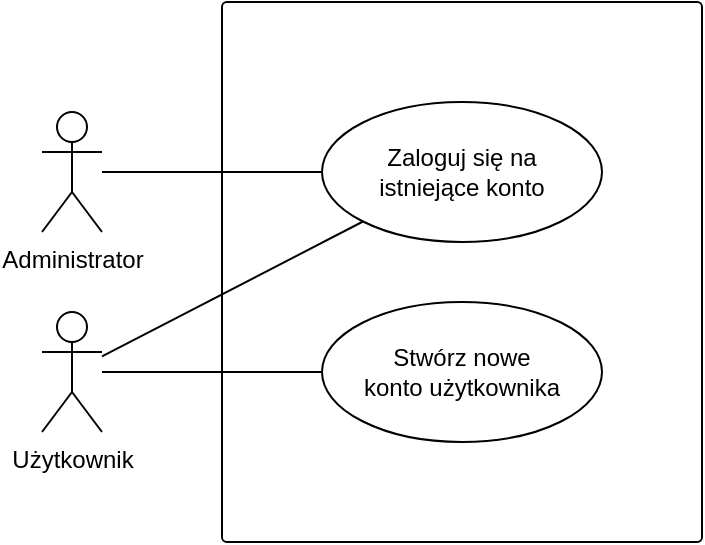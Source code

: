 <mxfile version="20.7.4" type="device"><diagram id="MqUbWJepi4JlsoaI1LQ6" name="Strona-1"><mxGraphModel dx="1418" dy="838" grid="1" gridSize="10" guides="1" tooltips="1" connect="1" arrows="1" fold="1" page="1" pageScale="1" pageWidth="827" pageHeight="1169" math="0" shadow="0"><root><mxCell id="0"/><mxCell id="1" parent="0"/><mxCell id="80bDRm9kH-g45AXy_R-p-2" value="" style="rounded=1;whiteSpace=wrap;html=1;arcSize=1;shadow=0;strokeColor=default;gradientColor=none;" parent="1" vertex="1"><mxGeometry x="250" y="260" width="240" height="270" as="geometry"/></mxCell><mxCell id="8e3v9aqNxEUCa0E9LKES-1" style="rounded=0;orthogonalLoop=1;jettySize=auto;html=1;entryX=0;entryY=0.5;entryDx=0;entryDy=0;endArrow=none;endFill=0;" edge="1" parent="1" source="80bDRm9kH-g45AXy_R-p-6" target="80bDRm9kH-g45AXy_R-p-9"><mxGeometry relative="1" as="geometry"/></mxCell><mxCell id="8e3v9aqNxEUCa0E9LKES-2" style="rounded=0;orthogonalLoop=1;jettySize=auto;html=1;entryX=0;entryY=1;entryDx=0;entryDy=0;endArrow=none;endFill=0;" edge="1" parent="1" source="80bDRm9kH-g45AXy_R-p-6" target="80bDRm9kH-g45AXy_R-p-14"><mxGeometry relative="1" as="geometry"/></mxCell><mxCell id="80bDRm9kH-g45AXy_R-p-6" value="Użytkownik" style="shape=umlActor;verticalLabelPosition=bottom;verticalAlign=top;html=1;" parent="1" vertex="1"><mxGeometry x="160" y="415" width="30" height="60" as="geometry"/></mxCell><mxCell id="80bDRm9kH-g45AXy_R-p-9" value="Stwórz nowe &lt;br&gt;konto użytkownika" style="ellipse;whiteSpace=wrap;html=1;" parent="1" vertex="1"><mxGeometry x="300" y="410" width="140" height="70" as="geometry"/></mxCell><mxCell id="80bDRm9kH-g45AXy_R-p-14" value="Zaloguj się na &lt;br&gt;istniejące konto" style="ellipse;whiteSpace=wrap;html=1;" parent="1" vertex="1"><mxGeometry x="300" y="310" width="140" height="70" as="geometry"/></mxCell><mxCell id="80bDRm9kH-g45AXy_R-p-19" style="rounded=0;orthogonalLoop=1;jettySize=auto;html=1;entryX=0;entryY=0.5;entryDx=0;entryDy=0;endArrow=none;endFill=0;" parent="1" source="80bDRm9kH-g45AXy_R-p-17" target="80bDRm9kH-g45AXy_R-p-14" edge="1"><mxGeometry relative="1" as="geometry"><mxPoint x="290.503" y="459.749" as="targetPoint"/></mxGeometry></mxCell><mxCell id="80bDRm9kH-g45AXy_R-p-17" value="Administrator" style="shape=umlActor;verticalLabelPosition=bottom;verticalAlign=top;html=1;" parent="1" vertex="1"><mxGeometry x="160" y="315" width="30" height="60" as="geometry"/></mxCell></root></mxGraphModel></diagram></mxfile>
